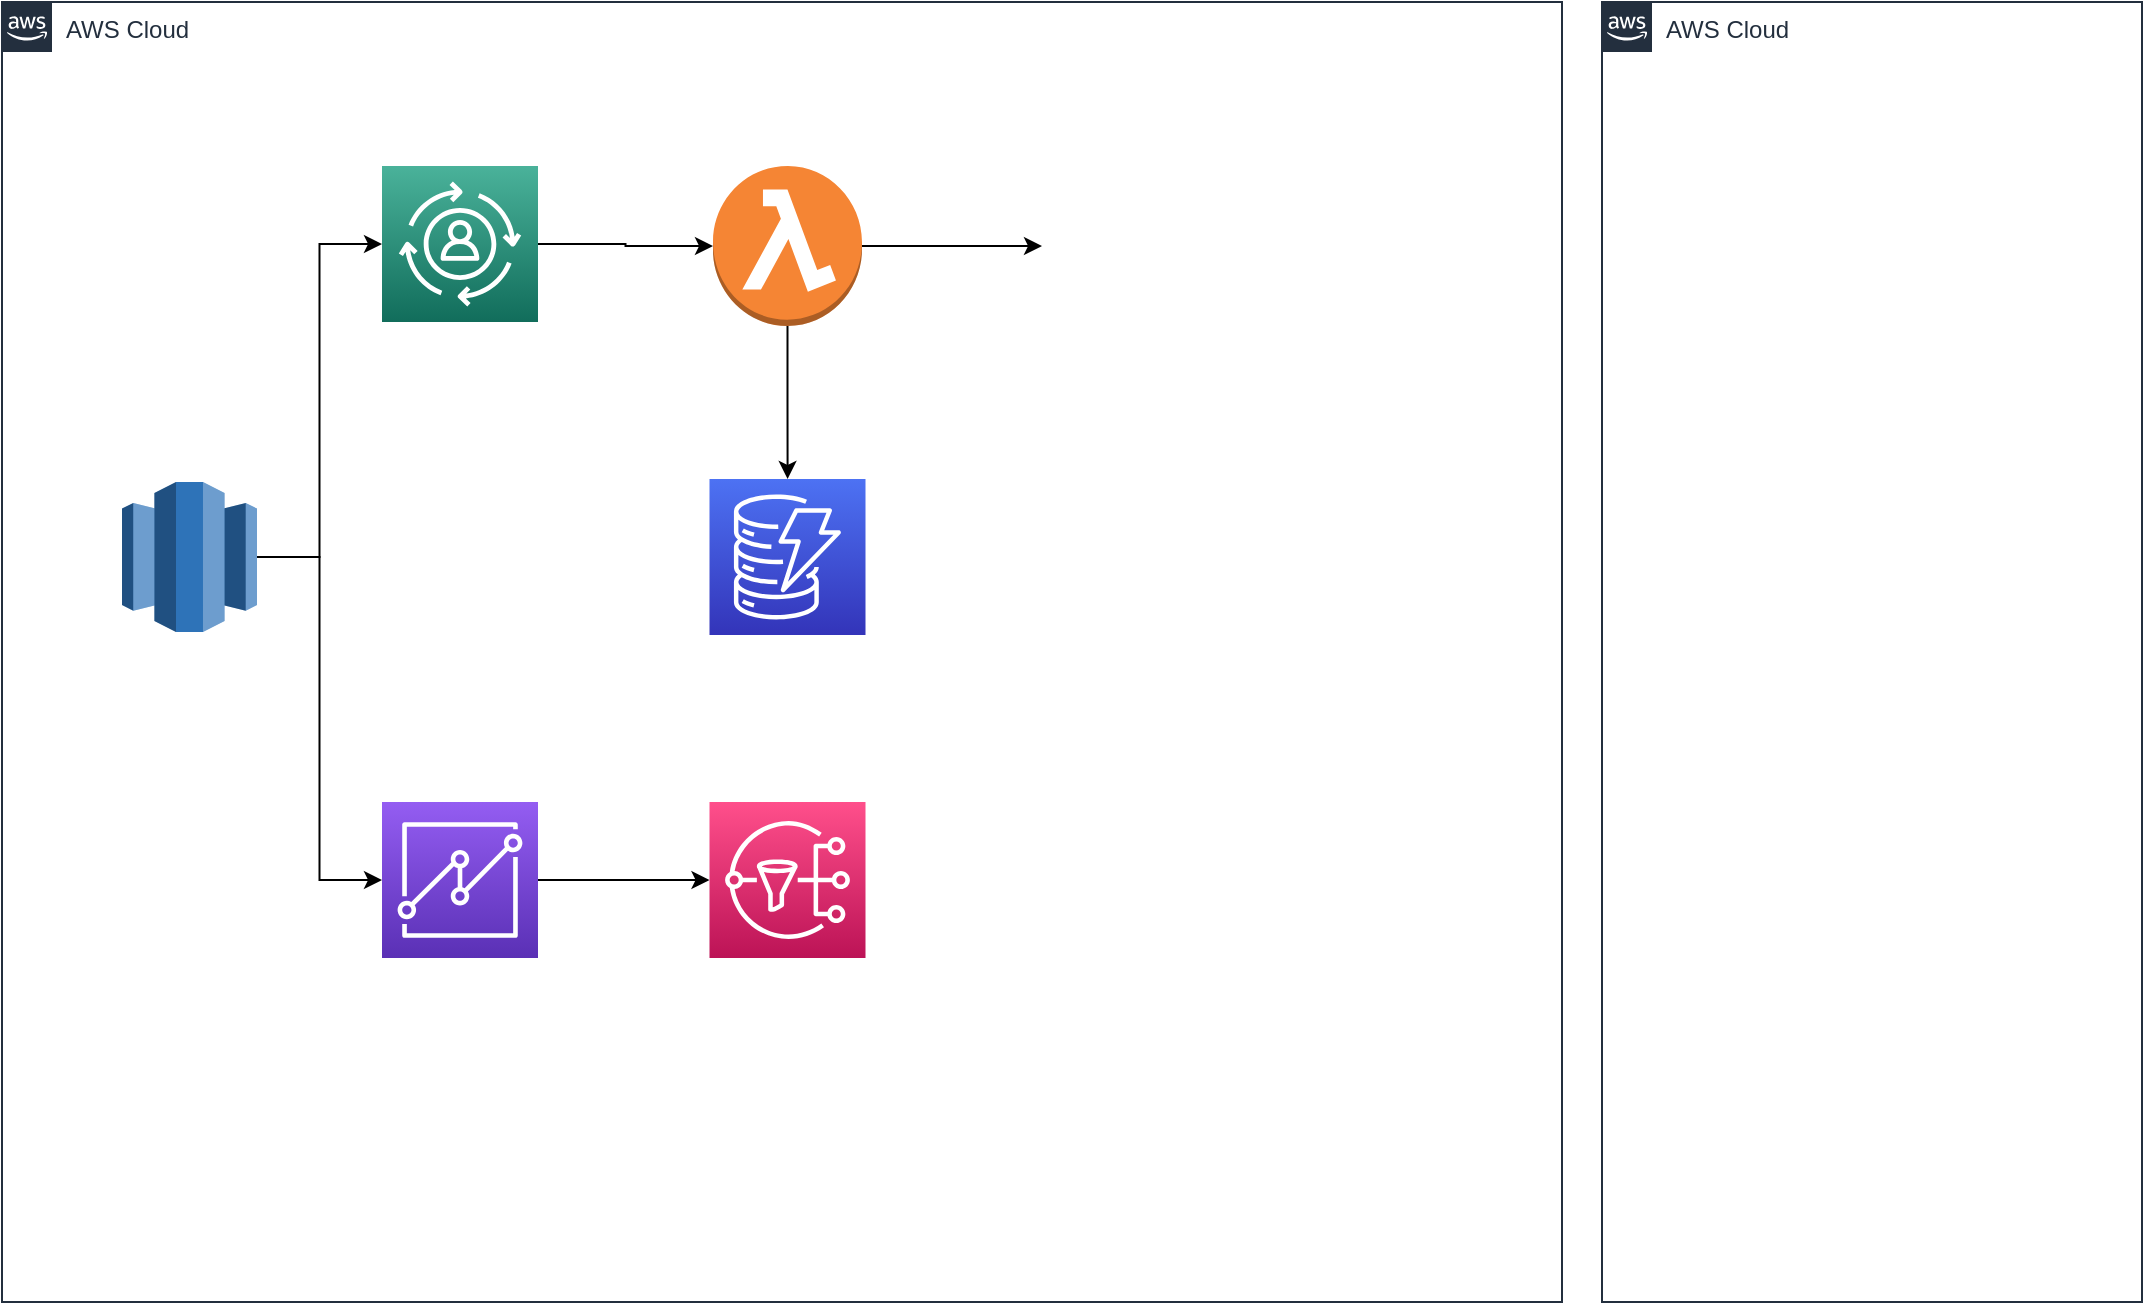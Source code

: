 <mxfile version="21.5.0" type="github">
  <diagram id="Ht1M8jgEwFfnCIfOTk4-" name="Page-1">
    <mxGraphModel dx="1153" dy="871" grid="1" gridSize="10" guides="1" tooltips="1" connect="1" arrows="1" fold="1" page="1" pageScale="1" pageWidth="1169" pageHeight="827" math="0" shadow="0">
      <root>
        <mxCell id="0" />
        <mxCell id="1" parent="0" />
        <mxCell id="UEzPUAAOIrF-is8g5C7q-74" value="AWS Cloud" style="points=[[0,0],[0.25,0],[0.5,0],[0.75,0],[1,0],[1,0.25],[1,0.5],[1,0.75],[1,1],[0.75,1],[0.5,1],[0.25,1],[0,1],[0,0.75],[0,0.5],[0,0.25]];outlineConnect=0;gradientColor=none;html=1;whiteSpace=wrap;fontSize=12;fontStyle=0;shape=mxgraph.aws4.group;grIcon=mxgraph.aws4.group_aws_cloud_alt;strokeColor=#232F3E;fillColor=none;verticalAlign=top;align=left;spacingLeft=30;fontColor=#232F3E;dashed=0;labelBackgroundColor=#ffffff;container=1;pointerEvents=0;collapsible=0;recursiveResize=0;" parent="1" vertex="1">
          <mxGeometry x="50" y="80" width="780" height="650" as="geometry" />
        </mxCell>
        <mxCell id="GmhvjzRqwlj7LsfzqnwR-10" style="edgeStyle=orthogonalEdgeStyle;rounded=0;orthogonalLoop=1;jettySize=auto;html=1;entryX=0;entryY=0.5;entryDx=0;entryDy=0;entryPerimeter=0;" edge="1" parent="UEzPUAAOIrF-is8g5C7q-74" source="GmhvjzRqwlj7LsfzqnwR-1" target="GmhvjzRqwlj7LsfzqnwR-2">
          <mxGeometry relative="1" as="geometry" />
        </mxCell>
        <mxCell id="GmhvjzRqwlj7LsfzqnwR-17" style="edgeStyle=orthogonalEdgeStyle;rounded=0;orthogonalLoop=1;jettySize=auto;html=1;entryX=0;entryY=0.5;entryDx=0;entryDy=0;entryPerimeter=0;" edge="1" parent="UEzPUAAOIrF-is8g5C7q-74" source="GmhvjzRqwlj7LsfzqnwR-1" target="GmhvjzRqwlj7LsfzqnwR-12">
          <mxGeometry relative="1" as="geometry" />
        </mxCell>
        <mxCell id="GmhvjzRqwlj7LsfzqnwR-1" value="" style="outlineConnect=0;dashed=0;verticalLabelPosition=bottom;verticalAlign=top;align=center;html=1;shape=mxgraph.aws3.redshift;fillColor=#2E73B8;gradientColor=none;" vertex="1" parent="UEzPUAAOIrF-is8g5C7q-74">
          <mxGeometry x="60" y="240" width="67.5" height="75" as="geometry" />
        </mxCell>
        <mxCell id="GmhvjzRqwlj7LsfzqnwR-15" value="" style="edgeStyle=orthogonalEdgeStyle;rounded=0;orthogonalLoop=1;jettySize=auto;html=1;" edge="1" parent="UEzPUAAOIrF-is8g5C7q-74" source="GmhvjzRqwlj7LsfzqnwR-2" target="GmhvjzRqwlj7LsfzqnwR-3">
          <mxGeometry relative="1" as="geometry" />
        </mxCell>
        <mxCell id="GmhvjzRqwlj7LsfzqnwR-2" value="" style="sketch=0;points=[[0,0,0],[0.25,0,0],[0.5,0,0],[0.75,0,0],[1,0,0],[0,1,0],[0.25,1,0],[0.5,1,0],[0.75,1,0],[1,1,0],[0,0.25,0],[0,0.5,0],[0,0.75,0],[1,0.25,0],[1,0.5,0],[1,0.75,0]];outlineConnect=0;fontColor=#232F3E;gradientColor=#4AB29A;gradientDirection=north;fillColor=#116D5B;strokeColor=#ffffff;dashed=0;verticalLabelPosition=bottom;verticalAlign=top;align=center;html=1;fontSize=12;fontStyle=0;aspect=fixed;shape=mxgraph.aws4.resourceIcon;resIcon=mxgraph.aws4.personalize;" vertex="1" parent="UEzPUAAOIrF-is8g5C7q-74">
          <mxGeometry x="190" y="82" width="78" height="78" as="geometry" />
        </mxCell>
        <mxCell id="GmhvjzRqwlj7LsfzqnwR-5" value="" style="edgeStyle=orthogonalEdgeStyle;rounded=0;orthogonalLoop=1;jettySize=auto;html=1;" edge="1" parent="UEzPUAAOIrF-is8g5C7q-74" source="GmhvjzRqwlj7LsfzqnwR-3" target="GmhvjzRqwlj7LsfzqnwR-4">
          <mxGeometry relative="1" as="geometry" />
        </mxCell>
        <mxCell id="GmhvjzRqwlj7LsfzqnwR-21" value="" style="edgeStyle=orthogonalEdgeStyle;rounded=0;orthogonalLoop=1;jettySize=auto;html=1;" edge="1" parent="UEzPUAAOIrF-is8g5C7q-74" source="GmhvjzRqwlj7LsfzqnwR-3">
          <mxGeometry relative="1" as="geometry">
            <mxPoint x="520" y="122" as="targetPoint" />
          </mxGeometry>
        </mxCell>
        <mxCell id="GmhvjzRqwlj7LsfzqnwR-3" value="" style="outlineConnect=0;dashed=0;verticalLabelPosition=bottom;verticalAlign=top;align=center;html=1;shape=mxgraph.aws3.lambda_function;fillColor=#F58534;gradientColor=none;" vertex="1" parent="UEzPUAAOIrF-is8g5C7q-74">
          <mxGeometry x="355.5" y="82" width="74.5" height="80" as="geometry" />
        </mxCell>
        <mxCell id="GmhvjzRqwlj7LsfzqnwR-4" value="" style="sketch=0;points=[[0,0,0],[0.25,0,0],[0.5,0,0],[0.75,0,0],[1,0,0],[0,1,0],[0.25,1,0],[0.5,1,0],[0.75,1,0],[1,1,0],[0,0.25,0],[0,0.5,0],[0,0.75,0],[1,0.25,0],[1,0.5,0],[1,0.75,0]];outlineConnect=0;fontColor=#232F3E;gradientColor=#4D72F3;gradientDirection=north;fillColor=#3334B9;strokeColor=#ffffff;dashed=0;verticalLabelPosition=bottom;verticalAlign=top;align=center;html=1;fontSize=12;fontStyle=0;aspect=fixed;shape=mxgraph.aws4.resourceIcon;resIcon=mxgraph.aws4.dynamodb;" vertex="1" parent="UEzPUAAOIrF-is8g5C7q-74">
          <mxGeometry x="353.75" y="238.5" width="78" height="78" as="geometry" />
        </mxCell>
        <mxCell id="GmhvjzRqwlj7LsfzqnwR-19" value="" style="edgeStyle=orthogonalEdgeStyle;rounded=0;orthogonalLoop=1;jettySize=auto;html=1;" edge="1" parent="UEzPUAAOIrF-is8g5C7q-74" source="GmhvjzRqwlj7LsfzqnwR-12" target="GmhvjzRqwlj7LsfzqnwR-18">
          <mxGeometry relative="1" as="geometry" />
        </mxCell>
        <mxCell id="GmhvjzRqwlj7LsfzqnwR-12" value="" style="sketch=0;points=[[0,0,0],[0.25,0,0],[0.5,0,0],[0.75,0,0],[1,0,0],[0,1,0],[0.25,1,0],[0.5,1,0],[0.75,1,0],[1,1,0],[0,0.25,0],[0,0.5,0],[0,0.75,0],[1,0.25,0],[1,0.5,0],[1,0.75,0]];outlineConnect=0;fontColor=#232F3E;gradientColor=#945DF2;gradientDirection=north;fillColor=#5A30B5;strokeColor=#ffffff;dashed=0;verticalLabelPosition=bottom;verticalAlign=top;align=center;html=1;fontSize=12;fontStyle=0;aspect=fixed;shape=mxgraph.aws4.resourceIcon;resIcon=mxgraph.aws4.quicksight;" vertex="1" parent="UEzPUAAOIrF-is8g5C7q-74">
          <mxGeometry x="190" y="400" width="78" height="78" as="geometry" />
        </mxCell>
        <mxCell id="GmhvjzRqwlj7LsfzqnwR-18" value="" style="sketch=0;points=[[0,0,0],[0.25,0,0],[0.5,0,0],[0.75,0,0],[1,0,0],[0,1,0],[0.25,1,0],[0.5,1,0],[0.75,1,0],[1,1,0],[0,0.25,0],[0,0.5,0],[0,0.75,0],[1,0.25,0],[1,0.5,0],[1,0.75,0]];outlineConnect=0;fontColor=#232F3E;gradientColor=#FF4F8B;gradientDirection=north;fillColor=#BC1356;strokeColor=#ffffff;dashed=0;verticalLabelPosition=bottom;verticalAlign=top;align=center;html=1;fontSize=12;fontStyle=0;aspect=fixed;shape=mxgraph.aws4.resourceIcon;resIcon=mxgraph.aws4.sns;" vertex="1" parent="UEzPUAAOIrF-is8g5C7q-74">
          <mxGeometry x="353.75" y="400" width="78" height="78" as="geometry" />
        </mxCell>
        <mxCell id="GmhvjzRqwlj7LsfzqnwR-22" value="" style="shape=image;html=1;verticalAlign=top;verticalLabelPosition=bottom;labelBackgroundColor=#ffffff;imageAspect=0;aspect=fixed;image=https://cdn0.iconfinder.com/data/icons/social-media-entertainment-line/32/Netflix-128.png" vertex="1" parent="UEzPUAAOIrF-is8g5C7q-74">
          <mxGeometry x="520" y="58" width="128" height="128" as="geometry" />
        </mxCell>
        <mxCell id="UEzPUAAOIrF-is8g5C7q-75" value="AWS Cloud" style="points=[[0,0],[0.25,0],[0.5,0],[0.75,0],[1,0],[1,0.25],[1,0.5],[1,0.75],[1,1],[0.75,1],[0.5,1],[0.25,1],[0,1],[0,0.75],[0,0.5],[0,0.25]];outlineConnect=0;gradientColor=none;html=1;whiteSpace=wrap;fontSize=12;fontStyle=0;shape=mxgraph.aws4.group;grIcon=mxgraph.aws4.group_aws_cloud_alt;strokeColor=#232F3E;fillColor=none;verticalAlign=top;align=left;spacingLeft=30;fontColor=#232F3E;dashed=0;labelBackgroundColor=#ffffff;container=1;pointerEvents=0;collapsible=0;recursiveResize=0;" parent="1" vertex="1">
          <mxGeometry x="850" y="80" width="270" height="650" as="geometry" />
        </mxCell>
      </root>
    </mxGraphModel>
  </diagram>
</mxfile>
